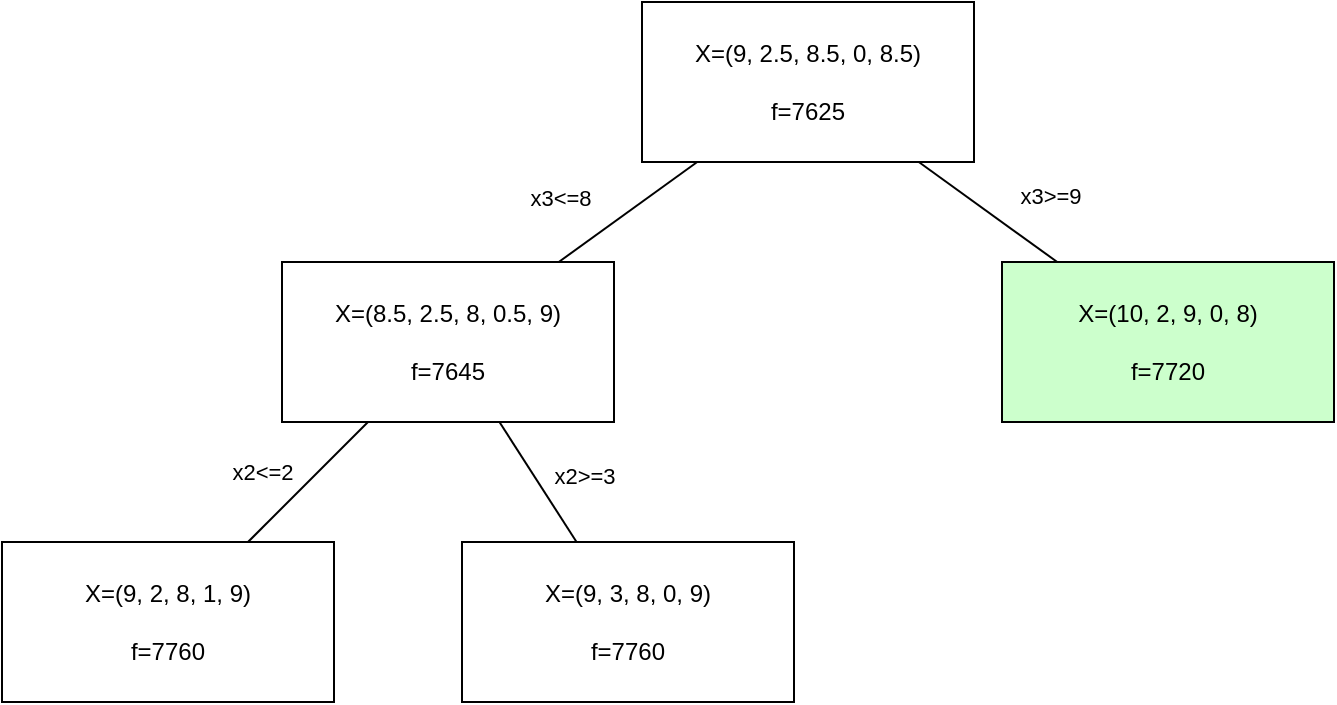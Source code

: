 <mxfile version="24.2.5" type="device">
  <diagram name="Trang-1" id="01240MLXDxr1h6GIOOS5">
    <mxGraphModel dx="1290" dy="522" grid="1" gridSize="10" guides="1" tooltips="1" connect="1" arrows="1" fold="1" page="1" pageScale="1" pageWidth="827" pageHeight="1169" math="0" shadow="0">
      <root>
        <mxCell id="0" />
        <mxCell id="1" parent="0" />
        <mxCell id="0GpyU1pk9-LM1CYomhNz-1" value="X=(9, 2.5, 8.5, 0, 8.5)&lt;div&gt;&lt;br&gt;&lt;/div&gt;&lt;div&gt;f=7625&lt;/div&gt;" style="rounded=0;whiteSpace=wrap;html=1;" vertex="1" parent="1">
          <mxGeometry x="370" y="50" width="166" height="80" as="geometry" />
        </mxCell>
        <mxCell id="0GpyU1pk9-LM1CYomhNz-4" value="X=(8.5, 2.5, 8, 0.5, 9)&lt;div&gt;&lt;br&gt;&lt;/div&gt;&lt;div&gt;f=7645&lt;/div&gt;" style="rounded=0;whiteSpace=wrap;html=1;" vertex="1" parent="1">
          <mxGeometry x="190" y="180" width="166" height="80" as="geometry" />
        </mxCell>
        <mxCell id="0GpyU1pk9-LM1CYomhNz-5" value="X=(10, 2, 9, 0, 8)&lt;div&gt;&lt;br&gt;&lt;/div&gt;&lt;div&gt;f=7720&lt;/div&gt;" style="rounded=0;whiteSpace=wrap;html=1;fillColor=#CCFFCC;" vertex="1" parent="1">
          <mxGeometry x="550" y="180" width="166" height="80" as="geometry" />
        </mxCell>
        <mxCell id="0GpyU1pk9-LM1CYomhNz-6" value="X=(9, 2, 8, 1, 9)&lt;div&gt;&lt;br&gt;&lt;/div&gt;&lt;div&gt;f=7760&lt;/div&gt;" style="rounded=0;whiteSpace=wrap;html=1;" vertex="1" parent="1">
          <mxGeometry x="50" y="320" width="166" height="80" as="geometry" />
        </mxCell>
        <mxCell id="0GpyU1pk9-LM1CYomhNz-7" value="X=(9, 3, 8, 0, 9)&lt;div&gt;&lt;br&gt;&lt;/div&gt;&lt;div&gt;f=7760&lt;/div&gt;" style="rounded=0;whiteSpace=wrap;html=1;" vertex="1" parent="1">
          <mxGeometry x="280" y="320" width="166" height="80" as="geometry" />
        </mxCell>
        <mxCell id="0GpyU1pk9-LM1CYomhNz-8" value="" style="endArrow=none;html=1;rounded=0;" edge="1" parent="1" source="0GpyU1pk9-LM1CYomhNz-4" target="0GpyU1pk9-LM1CYomhNz-1">
          <mxGeometry width="50" height="50" relative="1" as="geometry">
            <mxPoint x="210" y="140" as="sourcePoint" />
            <mxPoint x="260" y="90" as="targetPoint" />
          </mxGeometry>
        </mxCell>
        <mxCell id="0GpyU1pk9-LM1CYomhNz-9" value="x3&amp;lt;=8" style="edgeLabel;html=1;align=center;verticalAlign=middle;resizable=0;points=[];" vertex="1" connectable="0" parent="0GpyU1pk9-LM1CYomhNz-8">
          <mxGeometry x="0.14" y="1" relative="1" as="geometry">
            <mxPoint x="-38" y="-3" as="offset" />
          </mxGeometry>
        </mxCell>
        <mxCell id="0GpyU1pk9-LM1CYomhNz-10" value="" style="endArrow=none;html=1;rounded=0;" edge="1" parent="1" source="0GpyU1pk9-LM1CYomhNz-5" target="0GpyU1pk9-LM1CYomhNz-1">
          <mxGeometry width="50" height="50" relative="1" as="geometry">
            <mxPoint x="580" y="190" as="sourcePoint" />
            <mxPoint x="630" y="140" as="targetPoint" />
          </mxGeometry>
        </mxCell>
        <mxCell id="0GpyU1pk9-LM1CYomhNz-12" value="x3&amp;gt;=9" style="edgeLabel;html=1;align=center;verticalAlign=middle;resizable=0;points=[];" vertex="1" connectable="0" parent="0GpyU1pk9-LM1CYomhNz-10">
          <mxGeometry x="0.121" y="1" relative="1" as="geometry">
            <mxPoint x="36" y="-6" as="offset" />
          </mxGeometry>
        </mxCell>
        <mxCell id="0GpyU1pk9-LM1CYomhNz-13" value="" style="endArrow=none;html=1;rounded=0;" edge="1" parent="1" source="0GpyU1pk9-LM1CYomhNz-6" target="0GpyU1pk9-LM1CYomhNz-4">
          <mxGeometry width="50" height="50" relative="1" as="geometry">
            <mxPoint x="130" y="320" as="sourcePoint" />
            <mxPoint x="180" y="270" as="targetPoint" />
          </mxGeometry>
        </mxCell>
        <mxCell id="0GpyU1pk9-LM1CYomhNz-14" value="x2&amp;lt;=2" style="edgeLabel;html=1;align=center;verticalAlign=middle;resizable=0;points=[];" vertex="1" connectable="0" parent="0GpyU1pk9-LM1CYomhNz-13">
          <mxGeometry x="0.161" y="1" relative="1" as="geometry">
            <mxPoint x="-28" as="offset" />
          </mxGeometry>
        </mxCell>
        <mxCell id="0GpyU1pk9-LM1CYomhNz-15" value="" style="endArrow=none;html=1;rounded=0;" edge="1" parent="1" source="0GpyU1pk9-LM1CYomhNz-7" target="0GpyU1pk9-LM1CYomhNz-4">
          <mxGeometry width="50" height="50" relative="1" as="geometry">
            <mxPoint x="360" y="350" as="sourcePoint" />
            <mxPoint x="410" y="300" as="targetPoint" />
          </mxGeometry>
        </mxCell>
        <mxCell id="0GpyU1pk9-LM1CYomhNz-16" value="x2&amp;gt;=3" style="edgeLabel;html=1;align=center;verticalAlign=middle;resizable=0;points=[];" vertex="1" connectable="0" parent="0GpyU1pk9-LM1CYomhNz-15">
          <mxGeometry x="0.03" y="-3" relative="1" as="geometry">
            <mxPoint x="21" y="-1" as="offset" />
          </mxGeometry>
        </mxCell>
      </root>
    </mxGraphModel>
  </diagram>
</mxfile>
